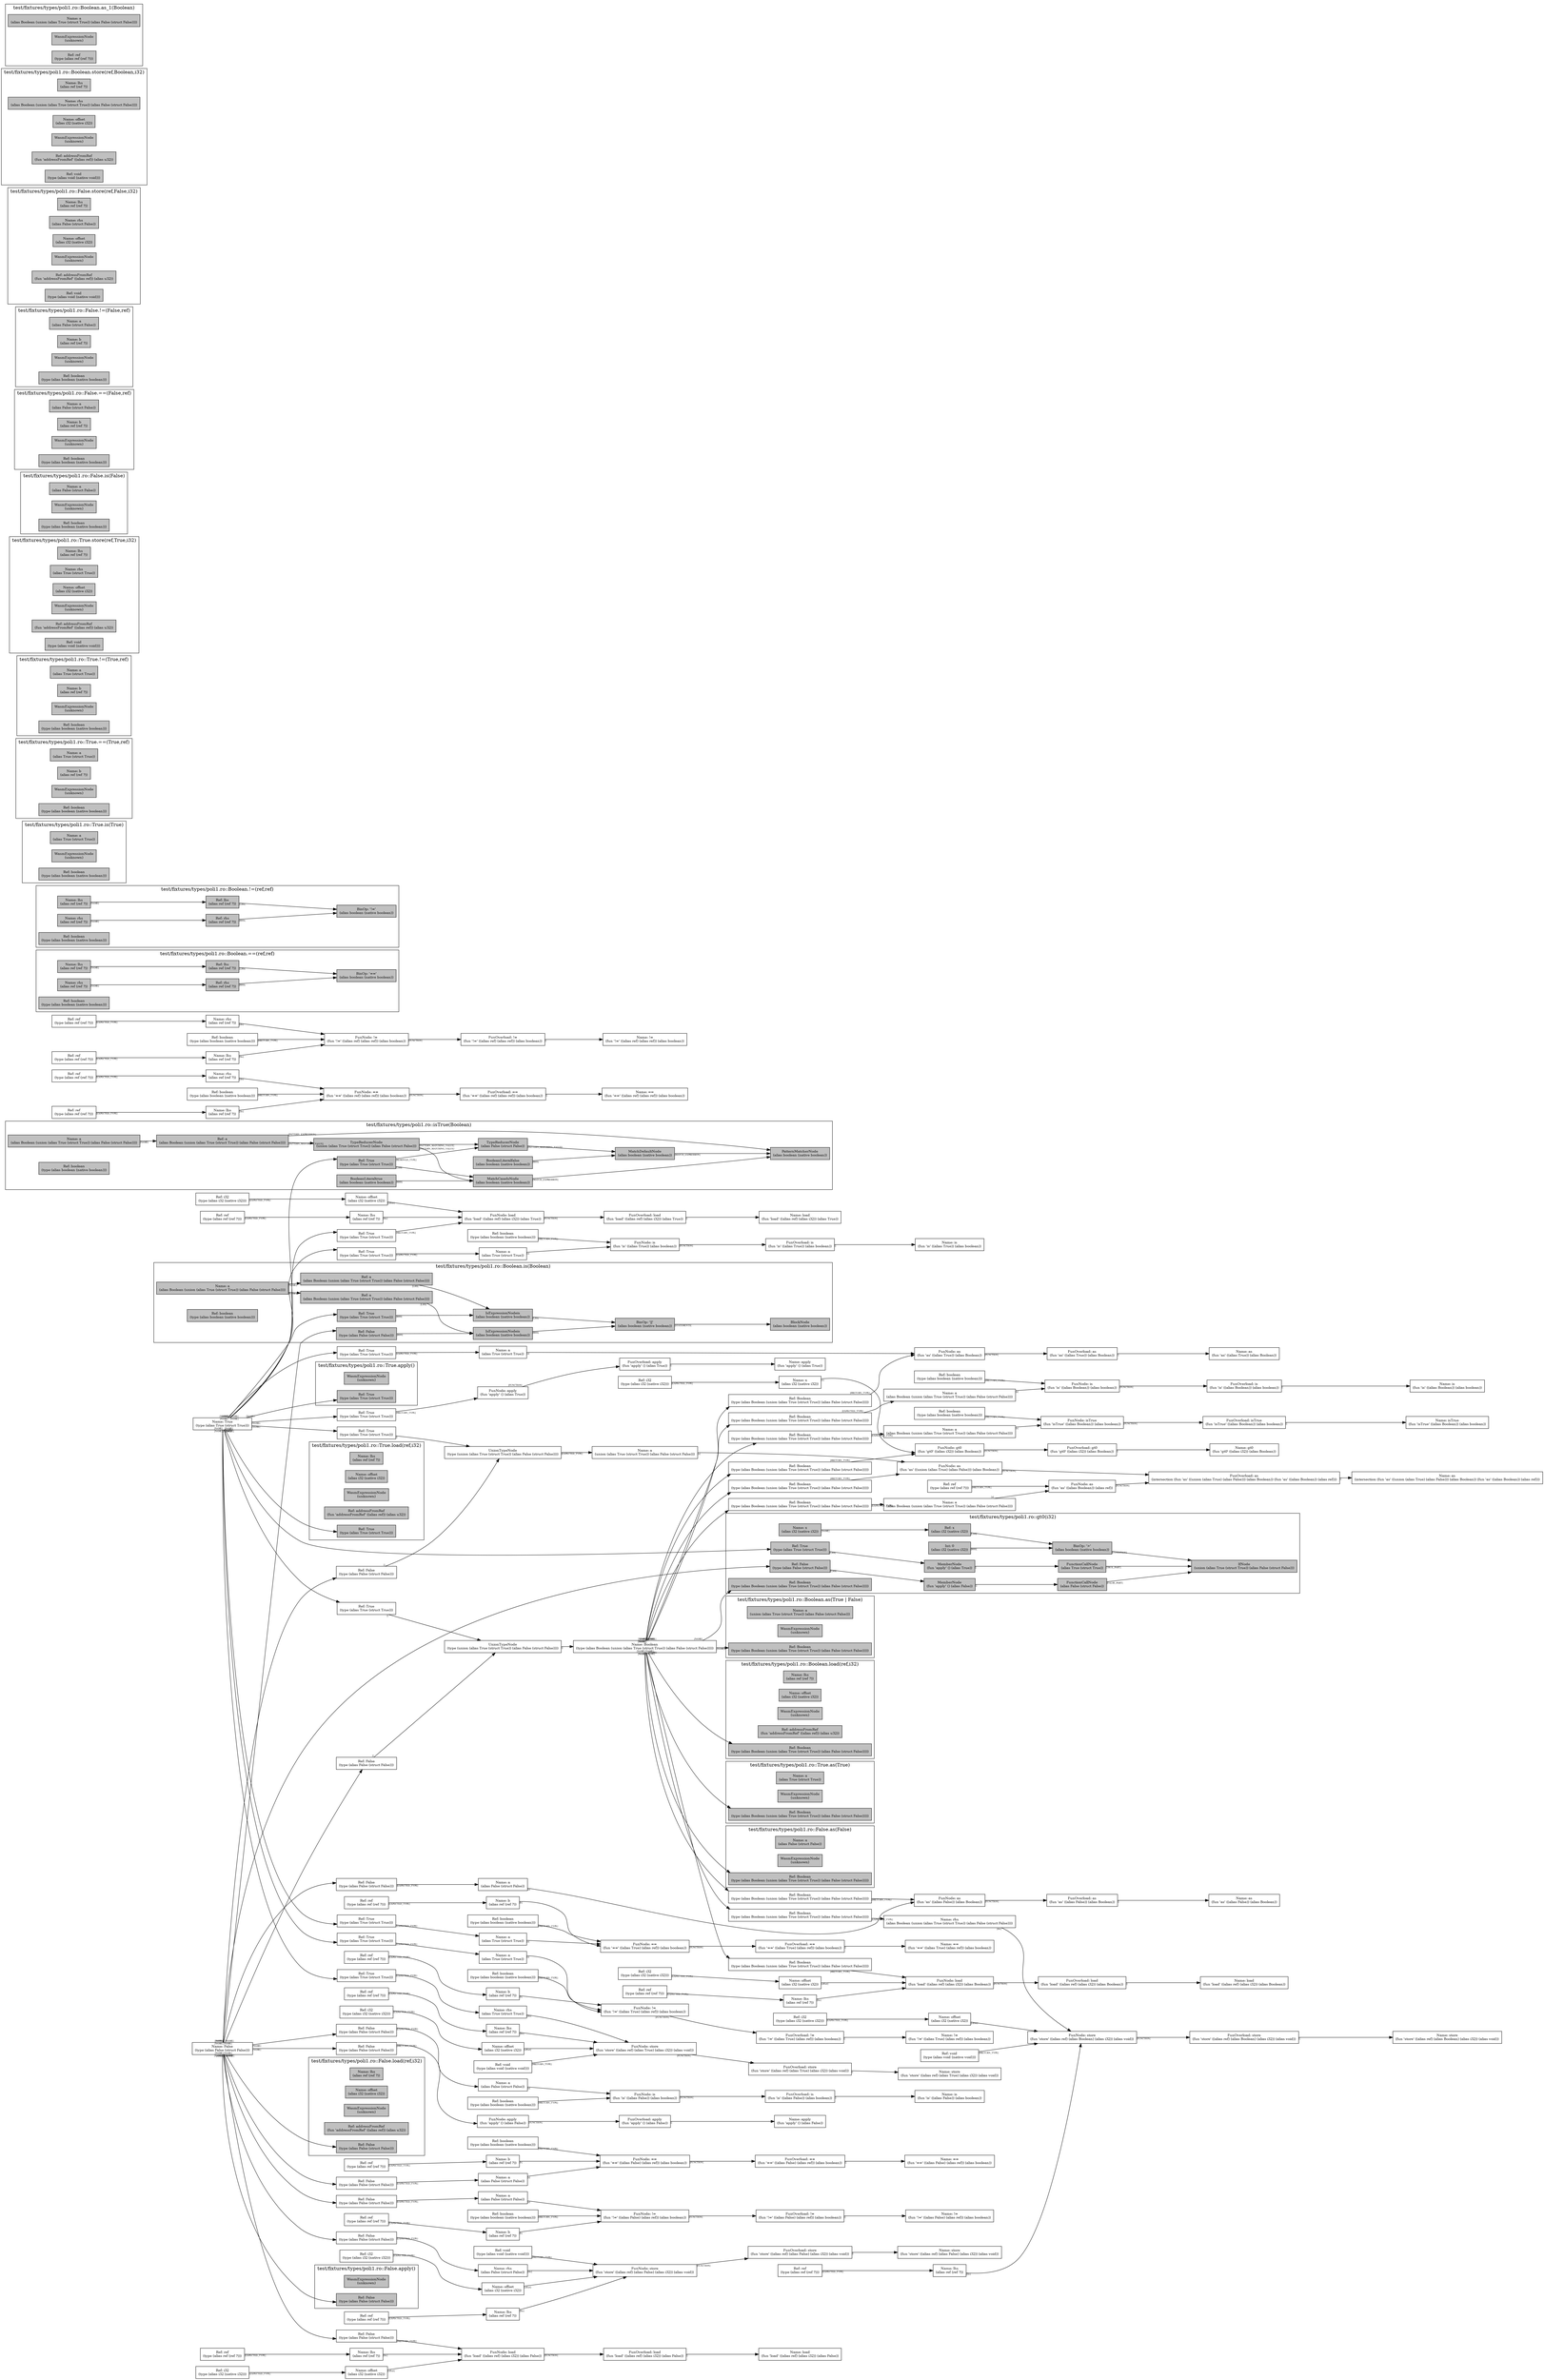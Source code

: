 digraph Document {
  node [shape=box,fontsize=10]; rankdir=LR;
  1 [label="Name: True\n(type (alias True (struct True)))", fillcolor=grey];
  2 [label="FunOverload: apply\n(fun 'apply' () (alias True))", fillcolor=grey];
  3 [label="FunNode: apply\n(fun 'apply' () (alias True))", fillcolor=grey];
  4 [label="Ref: True\n(type (alias True (struct True)))", fillcolor=grey];
  5 [label="Name: apply\n(fun 'apply' () (alias True))", fillcolor=grey];
  6 [label="FunOverload: is\n(fun 'is' ((alias True)) (alias boolean))", fillcolor=grey];
  7 [label="FunNode: is\n(fun 'is' ((alias True)) (alias boolean))", fillcolor=grey];
  8 [label="Ref: True\n(type (alias True (struct True)))", fillcolor=grey];
  9 [label="Name: a\n(alias True (struct True))", fillcolor=grey];
  10 [label="Ref: boolean\n(type (alias boolean (native boolean)))", fillcolor=grey];
  11 [label="Name: is\n(fun 'is' ((alias True)) (alias boolean))", fillcolor=grey];
  12 [label="FunOverload: ==\n(fun '==' ((alias True) (alias ref)) (alias boolean))", fillcolor=grey];
  13 [label="FunNode: ==\n(fun '==' ((alias True) (alias ref)) (alias boolean))", fillcolor=grey];
  14 [label="Ref: True\n(type (alias True (struct True)))", fillcolor=grey];
  15 [label="Name: a\n(alias True (struct True))", fillcolor=grey];
  16 [label="Ref: ref\n(type (alias ref (ref ?)))", fillcolor=grey];
  17 [label="Name: b\n(alias ref (ref ?))", fillcolor=grey];
  18 [label="Ref: boolean\n(type (alias boolean (native boolean)))", fillcolor=grey];
  19 [label="Name: ==\n(fun '==' ((alias True) (alias ref)) (alias boolean))", fillcolor=grey];
  20 [label="FunOverload: !=\n(fun '!=' ((alias True) (alias ref)) (alias boolean))", fillcolor=grey];
  21 [label="FunNode: !=\n(fun '!=' ((alias True) (alias ref)) (alias boolean))", fillcolor=grey];
  22 [label="Ref: True\n(type (alias True (struct True)))", fillcolor=grey];
  23 [label="Name: a\n(alias True (struct True))", fillcolor=grey];
  24 [label="Ref: ref\n(type (alias ref (ref ?)))", fillcolor=grey];
  25 [label="Name: b\n(alias ref (ref ?))", fillcolor=grey];
  26 [label="Ref: boolean\n(type (alias boolean (native boolean)))", fillcolor=grey];
  27 [label="Name: !=\n(fun '!=' ((alias True) (alias ref)) (alias boolean))", fillcolor=grey];
  28 [label="FunOverload: store\n(fun 'store' ((alias ref) (alias True) (alias i32)) (alias void))", fillcolor=grey];
  29 [label="FunNode: store\n(fun 'store' ((alias ref) (alias True) (alias i32)) (alias void))", fillcolor=grey];
  30 [label="Ref: ref\n(type (alias ref (ref ?)))", fillcolor=grey];
  31 [label="Name: lhs\n(alias ref (ref ?))", fillcolor=grey];
  32 [label="Ref: True\n(type (alias True (struct True)))", fillcolor=grey];
  33 [label="Name: rhs\n(alias True (struct True))", fillcolor=grey];
  34 [label="Ref: i32\n(type (alias i32 (native i32)))", fillcolor=grey];
  35 [label="Name: offset\n(alias i32 (native i32))", fillcolor=grey];
  36 [label="Ref: void\n(type (alias void (native void)))", fillcolor=grey];
  37 [label="Name: store\n(fun 'store' ((alias ref) (alias True) (alias i32)) (alias void))", fillcolor=grey];
  38 [label="FunOverload: load\n(fun 'load' ((alias ref) (alias i32)) (alias True))", fillcolor=grey];
  39 [label="FunNode: load\n(fun 'load' ((alias ref) (alias i32)) (alias True))", fillcolor=grey];
  40 [label="Ref: ref\n(type (alias ref (ref ?)))", fillcolor=grey];
  41 [label="Name: lhs\n(alias ref (ref ?))", fillcolor=grey];
  42 [label="Ref: i32\n(type (alias i32 (native i32)))", fillcolor=grey];
  43 [label="Name: offset\n(alias i32 (native i32))", fillcolor=grey];
  44 [label="Ref: True\n(type (alias True (struct True)))", fillcolor=grey];
  45 [label="Name: load\n(fun 'load' ((alias ref) (alias i32)) (alias True))", fillcolor=grey];
  46 [label="Name: False\n(type (alias False (struct False)))", fillcolor=grey];
  47 [label="FunOverload: apply\n(fun 'apply' () (alias False))", fillcolor=grey];
  48 [label="FunNode: apply\n(fun 'apply' () (alias False))", fillcolor=grey];
  49 [label="Ref: False\n(type (alias False (struct False)))", fillcolor=grey];
  50 [label="Name: apply\n(fun 'apply' () (alias False))", fillcolor=grey];
  51 [label="FunOverload: is\n(fun 'is' ((alias False)) (alias boolean))", fillcolor=grey];
  52 [label="FunNode: is\n(fun 'is' ((alias False)) (alias boolean))", fillcolor=grey];
  53 [label="Ref: False\n(type (alias False (struct False)))", fillcolor=grey];
  54 [label="Name: a\n(alias False (struct False))", fillcolor=grey];
  55 [label="Ref: boolean\n(type (alias boolean (native boolean)))", fillcolor=grey];
  56 [label="Name: is\n(fun 'is' ((alias False)) (alias boolean))", fillcolor=grey];
  57 [label="FunOverload: ==\n(fun '==' ((alias False) (alias ref)) (alias boolean))", fillcolor=grey];
  58 [label="FunNode: ==\n(fun '==' ((alias False) (alias ref)) (alias boolean))", fillcolor=grey];
  59 [label="Ref: False\n(type (alias False (struct False)))", fillcolor=grey];
  60 [label="Name: a\n(alias False (struct False))", fillcolor=grey];
  61 [label="Ref: ref\n(type (alias ref (ref ?)))", fillcolor=grey];
  62 [label="Name: b\n(alias ref (ref ?))", fillcolor=grey];
  63 [label="Ref: boolean\n(type (alias boolean (native boolean)))", fillcolor=grey];
  64 [label="Name: ==\n(fun '==' ((alias False) (alias ref)) (alias boolean))", fillcolor=grey];
  65 [label="FunOverload: !=\n(fun '!=' ((alias False) (alias ref)) (alias boolean))", fillcolor=grey];
  66 [label="FunNode: !=\n(fun '!=' ((alias False) (alias ref)) (alias boolean))", fillcolor=grey];
  67 [label="Ref: False\n(type (alias False (struct False)))", fillcolor=grey];
  68 [label="Name: a\n(alias False (struct False))", fillcolor=grey];
  69 [label="Ref: ref\n(type (alias ref (ref ?)))", fillcolor=grey];
  70 [label="Name: b\n(alias ref (ref ?))", fillcolor=grey];
  71 [label="Ref: boolean\n(type (alias boolean (native boolean)))", fillcolor=grey];
  72 [label="Name: !=\n(fun '!=' ((alias False) (alias ref)) (alias boolean))", fillcolor=grey];
  73 [label="FunOverload: store\n(fun 'store' ((alias ref) (alias False) (alias i32)) (alias void))", fillcolor=grey];
  74 [label="FunNode: store\n(fun 'store' ((alias ref) (alias False) (alias i32)) (alias void))", fillcolor=grey];
  75 [label="Ref: ref\n(type (alias ref (ref ?)))", fillcolor=grey];
  76 [label="Name: lhs\n(alias ref (ref ?))", fillcolor=grey];
  77 [label="Ref: False\n(type (alias False (struct False)))", fillcolor=grey];
  78 [label="Name: rhs\n(alias False (struct False))", fillcolor=grey];
  79 [label="Ref: i32\n(type (alias i32 (native i32)))", fillcolor=grey];
  80 [label="Name: offset\n(alias i32 (native i32))", fillcolor=grey];
  81 [label="Ref: void\n(type (alias void (native void)))", fillcolor=grey];
  82 [label="Name: store\n(fun 'store' ((alias ref) (alias False) (alias i32)) (alias void))", fillcolor=grey];
  83 [label="FunOverload: load\n(fun 'load' ((alias ref) (alias i32)) (alias False))", fillcolor=grey];
  84 [label="FunNode: load\n(fun 'load' ((alias ref) (alias i32)) (alias False))", fillcolor=grey];
  85 [label="Ref: ref\n(type (alias ref (ref ?)))", fillcolor=grey];
  86 [label="Name: lhs\n(alias ref (ref ?))", fillcolor=grey];
  87 [label="Ref: i32\n(type (alias i32 (native i32)))", fillcolor=grey];
  88 [label="Name: offset\n(alias i32 (native i32))", fillcolor=grey];
  89 [label="Ref: False\n(type (alias False (struct False)))", fillcolor=grey];
  90 [label="Name: load\n(fun 'load' ((alias ref) (alias i32)) (alias False))", fillcolor=grey];
  91 [label="Name: Boolean\n(type (alias Boolean (union (alias True (struct True)) (alias False (struct False)))))", fillcolor=grey];
  92 [label="UnionTypeNode\n(type (union (alias True (struct True)) (alias False (struct False))))", fillcolor=grey];
  93 [label="Ref: True\n(type (alias True (struct True)))", fillcolor=grey];
  94 [label="Ref: False\n(type (alias False (struct False)))", fillcolor=grey];
  95 [label="FunOverload: is\n(fun 'is' ((alias Boolean)) (alias boolean))", fillcolor=grey];
  96 [label="FunNode: is\n(fun 'is' ((alias Boolean)) (alias boolean))", fillcolor=grey];
  97 [label="Ref: Boolean\n(type (alias Boolean (union (alias True (struct True)) (alias False (struct False)))))", fillcolor=grey];
  98 [label="Name: a\n(alias Boolean (union (alias True (struct True)) (alias False (struct False))))", fillcolor=grey];
  99 [label="Ref: boolean\n(type (alias boolean (native boolean)))", fillcolor=grey];
  100 [label="Name: is\n(fun 'is' ((alias Boolean)) (alias boolean))", fillcolor=grey];
  101 [label="FunOverload: ==\n(fun '==' ((alias ref) (alias ref)) (alias boolean))", fillcolor=grey];
  102 [label="FunNode: ==\n(fun '==' ((alias ref) (alias ref)) (alias boolean))", fillcolor=grey];
  103 [label="Ref: ref\n(type (alias ref (ref ?)))", fillcolor=grey];
  104 [label="Name: lhs\n(alias ref (ref ?))", fillcolor=grey];
  105 [label="Ref: ref\n(type (alias ref (ref ?)))", fillcolor=grey];
  106 [label="Name: rhs\n(alias ref (ref ?))", fillcolor=grey];
  107 [label="Ref: boolean\n(type (alias boolean (native boolean)))", fillcolor=grey];
  108 [label="Name: ==\n(fun '==' ((alias ref) (alias ref)) (alias boolean))", fillcolor=grey];
  109 [label="FunOverload: !=\n(fun '!=' ((alias ref) (alias ref)) (alias boolean))", fillcolor=grey];
  110 [label="FunNode: !=\n(fun '!=' ((alias ref) (alias ref)) (alias boolean))", fillcolor=grey];
  111 [label="Ref: ref\n(type (alias ref (ref ?)))", fillcolor=grey];
  112 [label="Name: lhs\n(alias ref (ref ?))", fillcolor=grey];
  113 [label="Ref: ref\n(type (alias ref (ref ?)))", fillcolor=grey];
  114 [label="Name: rhs\n(alias ref (ref ?))", fillcolor=grey];
  115 [label="Ref: boolean\n(type (alias boolean (native boolean)))", fillcolor=grey];
  116 [label="Name: !=\n(fun '!=' ((alias ref) (alias ref)) (alias boolean))", fillcolor=grey];
  117 [label="FunOverload: store\n(fun 'store' ((alias ref) (alias Boolean) (alias i32)) (alias void))", fillcolor=grey];
  118 [label="FunNode: store\n(fun 'store' ((alias ref) (alias Boolean) (alias i32)) (alias void))", fillcolor=grey];
  119 [label="Ref: ref\n(type (alias ref (ref ?)))", fillcolor=grey];
  120 [label="Name: lhs\n(alias ref (ref ?))", fillcolor=grey];
  121 [label="Ref: Boolean\n(type (alias Boolean (union (alias True (struct True)) (alias False (struct False)))))", fillcolor=grey];
  122 [label="Name: rhs\n(alias Boolean (union (alias True (struct True)) (alias False (struct False))))", fillcolor=grey];
  123 [label="Ref: i32\n(type (alias i32 (native i32)))", fillcolor=grey];
  124 [label="Name: offset\n(alias i32 (native i32))", fillcolor=grey];
  125 [label="Ref: void\n(type (alias void (native void)))", fillcolor=grey];
  126 [label="Name: store\n(fun 'store' ((alias ref) (alias Boolean) (alias i32)) (alias void))", fillcolor=grey];
  127 [label="FunOverload: load\n(fun 'load' ((alias ref) (alias i32)) (alias Boolean))", fillcolor=grey];
  128 [label="FunNode: load\n(fun 'load' ((alias ref) (alias i32)) (alias Boolean))", fillcolor=grey];
  129 [label="Ref: ref\n(type (alias ref (ref ?)))", fillcolor=grey];
  130 [label="Name: lhs\n(alias ref (ref ?))", fillcolor=grey];
  131 [label="Ref: i32\n(type (alias i32 (native i32)))", fillcolor=grey];
  132 [label="Name: offset\n(alias i32 (native i32))", fillcolor=grey];
  133 [label="Ref: Boolean\n(type (alias Boolean (union (alias True (struct True)) (alias False (struct False)))))", fillcolor=grey];
  134 [label="Name: load\n(fun 'load' ((alias ref) (alias i32)) (alias Boolean))", fillcolor=grey];
  135 [label="FunOverload: as\n(fun 'as' ((alias True)) (alias Boolean))", fillcolor=grey];
  136 [label="FunNode: as\n(fun 'as' ((alias True)) (alias Boolean))", fillcolor=grey];
  137 [label="Ref: True\n(type (alias True (struct True)))", fillcolor=grey];
  138 [label="Name: a\n(alias True (struct True))", fillcolor=grey];
  139 [label="Ref: Boolean\n(type (alias Boolean (union (alias True (struct True)) (alias False (struct False)))))", fillcolor=grey];
  140 [label="Name: as\n(fun 'as' ((alias True)) (alias Boolean))", fillcolor=grey];
  141 [label="FunOverload: as\n(fun 'as' ((alias False)) (alias Boolean))", fillcolor=grey];
  142 [label="FunNode: as\n(fun 'as' ((alias False)) (alias Boolean))", fillcolor=grey];
  143 [label="Ref: False\n(type (alias False (struct False)))", fillcolor=grey];
  144 [label="Name: a\n(alias False (struct False))", fillcolor=grey];
  145 [label="Ref: Boolean\n(type (alias Boolean (union (alias True (struct True)) (alias False (struct False)))))", fillcolor=grey];
  146 [label="Name: as\n(fun 'as' ((alias False)) (alias Boolean))", fillcolor=grey];
  147 [label="FunOverload: as\n(intersection (fun 'as' ((union (alias True) (alias False))) (alias Boolean)) (fun 'as' ((alias Boolean)) (alias ref)))", fillcolor=grey];
  148 [label="FunNode: as\n(fun 'as' ((union (alias True) (alias False))) (alias Boolean))", fillcolor=grey];
  149 [label="UnionTypeNode\n(type (union (alias True (struct True)) (alias False (struct False))))", fillcolor=grey];
  150 [label="Ref: True\n(type (alias True (struct True)))", fillcolor=grey];
  151 [label="Ref: False\n(type (alias False (struct False)))", fillcolor=grey];
  152 [label="Name: a\n(union (alias True (struct True)) (alias False (struct False)))", fillcolor=grey];
  153 [label="Ref: Boolean\n(type (alias Boolean (union (alias True (struct True)) (alias False (struct False)))))", fillcolor=grey];
  154 [label="FunNode: as\n(fun 'as' ((alias Boolean)) (alias ref))", fillcolor=grey];
  155 [label="Ref: Boolean\n(type (alias Boolean (union (alias True (struct True)) (alias False (struct False)))))", fillcolor=grey];
  156 [label="Name: a\n(alias Boolean (union (alias True (struct True)) (alias False (struct False))))", fillcolor=grey];
  157 [label="Ref: ref\n(type (alias ref (ref ?)))", fillcolor=grey];
  158 [label="Name: as\n(intersection (fun 'as' ((union (alias True) (alias False))) (alias Boolean)) (fun 'as' ((alias Boolean)) (alias ref)))", fillcolor=grey];
  159 [label="FunOverload: gt0\n(fun 'gt0' ((alias i32)) (alias Boolean))", fillcolor=grey];
  160 [label="FunNode: gt0\n(fun 'gt0' ((alias i32)) (alias Boolean))", fillcolor=grey];
  161 [label="Ref: i32\n(type (alias i32 (native i32)))", fillcolor=grey];
  162 [label="Name: x\n(alias i32 (native i32))", fillcolor=grey];
  163 [label="Ref: Boolean\n(type (alias Boolean (union (alias True (struct True)) (alias False (struct False)))))", fillcolor=grey];
  164 [label="Name: gt0\n(fun 'gt0' ((alias i32)) (alias Boolean))", fillcolor=grey];
  165 [label="FunOverload: isTrue\n(fun 'isTrue' ((alias Boolean)) (alias boolean))", fillcolor=grey];
  166 [label="FunNode: isTrue\n(fun 'isTrue' ((alias Boolean)) (alias boolean))", fillcolor=grey];
  167 [label="Ref: Boolean\n(type (alias Boolean (union (alias True (struct True)) (alias False (struct False)))))", fillcolor=grey];
  168 [label="Name: a\n(alias Boolean (union (alias True (struct True)) (alias False (struct False))))", fillcolor=grey];
  169 [label="Ref: boolean\n(type (alias boolean (native boolean)))", fillcolor=grey];
  170 [label="Name: isTrue\n(fun 'isTrue' ((alias Boolean)) (alias boolean))", fillcolor=grey];
  subgraph cluster0 { rankdir=TB;
    node [style=filled, fillcolor=grey];
    171 [label="Name: lhs\n(alias ref (ref ?))", fillcolor=grey];
    172 [label="Name: rhs\n(alias ref (ref ?))", fillcolor=grey];
    173 [label="BinOp: '=='\n(alias boolean (native boolean))", fillcolor=grey];
    174 [label="Ref: lhs\n(alias ref (ref ?))", fillcolor=grey];
    175 [label="Ref: rhs\n(alias ref (ref ?))", fillcolor=grey];
    176 [label="Ref: boolean\n(type (alias boolean (native boolean)))", fillcolor=grey];
    171 -> 174[taillabel="[NAME]" fontname="times" fontsize = 7 color="black" ];
    172 -> 175[taillabel="[NAME]" fontname="times" fontsize = 7 color="black" ];
    174 -> 173[taillabel="[LHS]" fontname="times" fontsize = 7 color="black" ];
    175 -> 173[taillabel="[RHS]" fontname="times" fontsize = 7 color="black" ];
  label="test/fixtures/types/poli1.ro::Boolean.==(ref,ref)";
}
  subgraph cluster1 { rankdir=TB;
    node [style=filled, fillcolor=grey];
    177 [label="Name: lhs\n(alias ref (ref ?))", fillcolor=grey];
    178 [label="Name: rhs\n(alias ref (ref ?))", fillcolor=grey];
    179 [label="BinOp: '!='\n(alias boolean (native boolean))", fillcolor=grey];
    180 [label="Ref: lhs\n(alias ref (ref ?))", fillcolor=grey];
    181 [label="Ref: rhs\n(alias ref (ref ?))", fillcolor=grey];
    182 [label="Ref: boolean\n(type (alias boolean (native boolean)))", fillcolor=grey];
    177 -> 180[taillabel="[NAME]" fontname="times" fontsize = 7 color="black" ];
    178 -> 181[taillabel="[NAME]" fontname="times" fontsize = 7 color="black" ];
    180 -> 179[taillabel="[LHS]" fontname="times" fontsize = 7 color="black" ];
    181 -> 179[taillabel="[RHS]" fontname="times" fontsize = 7 color="black" ];
  label="test/fixtures/types/poli1.ro::Boolean.!=(ref,ref)";
}
  subgraph cluster2 { rankdir=TB;
    node [style=filled, fillcolor=grey];
    183 [label="WasmExpressionNode\n(unknown)", fillcolor=grey];
    184 [label="Ref: True\n(type (alias True (struct True)))", fillcolor=grey];
  label="test/fixtures/types/poli1.ro::True.apply()";
}
  subgraph cluster3 { rankdir=TB;
    node [style=filled, fillcolor=grey];
    185 [label="Name: lhs\n(alias ref (ref ?))", fillcolor=grey];
    186 [label="Name: offset\n(alias i32 (native i32))", fillcolor=grey];
    187 [label="WasmExpressionNode\n(unknown)", fillcolor=grey];
    188 [label="Ref: addressFromRef\n(fun 'addressFromRef' ((alias ref)) (alias u32))", fillcolor=grey];
    189 [label="Ref: True\n(type (alias True (struct True)))", fillcolor=grey];
  label="test/fixtures/types/poli1.ro::True.load(ref,i32)";
}
  subgraph cluster4 { rankdir=TB;
    node [style=filled, fillcolor=grey];
    190 [label="WasmExpressionNode\n(unknown)", fillcolor=grey];
    191 [label="Ref: False\n(type (alias False (struct False)))", fillcolor=grey];
  label="test/fixtures/types/poli1.ro::False.apply()";
}
  subgraph cluster5 { rankdir=TB;
    node [style=filled, fillcolor=grey];
    192 [label="Name: lhs\n(alias ref (ref ?))", fillcolor=grey];
    193 [label="Name: offset\n(alias i32 (native i32))", fillcolor=grey];
    194 [label="WasmExpressionNode\n(unknown)", fillcolor=grey];
    195 [label="Ref: addressFromRef\n(fun 'addressFromRef' ((alias ref)) (alias u32))", fillcolor=grey];
    196 [label="Ref: False\n(type (alias False (struct False)))", fillcolor=grey];
  label="test/fixtures/types/poli1.ro::False.load(ref,i32)";
}
  subgraph cluster6 { rankdir=TB;
    node [style=filled, fillcolor=grey];
    197 [label="Name: a\n(alias True (struct True))", fillcolor=grey];
    198 [label="WasmExpressionNode\n(unknown)", fillcolor=grey];
    199 [label="Ref: boolean\n(type (alias boolean (native boolean)))", fillcolor=grey];
  label="test/fixtures/types/poli1.ro::True.is(True)";
}
  subgraph cluster7 { rankdir=TB;
    node [style=filled, fillcolor=grey];
    200 [label="Name: a\n(alias True (struct True))", fillcolor=grey];
    201 [label="Name: b\n(alias ref (ref ?))", fillcolor=grey];
    202 [label="WasmExpressionNode\n(unknown)", fillcolor=grey];
    203 [label="Ref: boolean\n(type (alias boolean (native boolean)))", fillcolor=grey];
  label="test/fixtures/types/poli1.ro::True.==(True,ref)";
}
  subgraph cluster8 { rankdir=TB;
    node [style=filled, fillcolor=grey];
    204 [label="Name: a\n(alias True (struct True))", fillcolor=grey];
    205 [label="Name: b\n(alias ref (ref ?))", fillcolor=grey];
    206 [label="WasmExpressionNode\n(unknown)", fillcolor=grey];
    207 [label="Ref: boolean\n(type (alias boolean (native boolean)))", fillcolor=grey];
  label="test/fixtures/types/poli1.ro::True.!=(True,ref)";
}
  subgraph cluster9 { rankdir=TB;
    node [style=filled, fillcolor=grey];
    208 [label="Name: lhs\n(alias ref (ref ?))", fillcolor=grey];
    209 [label="Name: rhs\n(alias True (struct True))", fillcolor=grey];
    210 [label="Name: offset\n(alias i32 (native i32))", fillcolor=grey];
    211 [label="WasmExpressionNode\n(unknown)", fillcolor=grey];
    212 [label="Ref: addressFromRef\n(fun 'addressFromRef' ((alias ref)) (alias u32))", fillcolor=grey];
    213 [label="Ref: void\n(type (alias void (native void)))", fillcolor=grey];
  label="test/fixtures/types/poli1.ro::True.store(ref,True,i32)";
}
  subgraph cluster10 { rankdir=TB;
    node [style=filled, fillcolor=grey];
    214 [label="Name: a\n(alias False (struct False))", fillcolor=grey];
    215 [label="WasmExpressionNode\n(unknown)", fillcolor=grey];
    216 [label="Ref: boolean\n(type (alias boolean (native boolean)))", fillcolor=grey];
  label="test/fixtures/types/poli1.ro::False.is(False)";
}
  subgraph cluster11 { rankdir=TB;
    node [style=filled, fillcolor=grey];
    217 [label="Name: a\n(alias False (struct False))", fillcolor=grey];
    218 [label="Name: b\n(alias ref (ref ?))", fillcolor=grey];
    219 [label="WasmExpressionNode\n(unknown)", fillcolor=grey];
    220 [label="Ref: boolean\n(type (alias boolean (native boolean)))", fillcolor=grey];
  label="test/fixtures/types/poli1.ro::False.==(False,ref)";
}
  subgraph cluster12 { rankdir=TB;
    node [style=filled, fillcolor=grey];
    221 [label="Name: a\n(alias False (struct False))", fillcolor=grey];
    222 [label="Name: b\n(alias ref (ref ?))", fillcolor=grey];
    223 [label="WasmExpressionNode\n(unknown)", fillcolor=grey];
    224 [label="Ref: boolean\n(type (alias boolean (native boolean)))", fillcolor=grey];
  label="test/fixtures/types/poli1.ro::False.!=(False,ref)";
}
  subgraph cluster13 { rankdir=TB;
    node [style=filled, fillcolor=grey];
    225 [label="Name: lhs\n(alias ref (ref ?))", fillcolor=grey];
    226 [label="Name: rhs\n(alias False (struct False))", fillcolor=grey];
    227 [label="Name: offset\n(alias i32 (native i32))", fillcolor=grey];
    228 [label="WasmExpressionNode\n(unknown)", fillcolor=grey];
    229 [label="Ref: addressFromRef\n(fun 'addressFromRef' ((alias ref)) (alias u32))", fillcolor=grey];
    230 [label="Ref: void\n(type (alias void (native void)))", fillcolor=grey];
  label="test/fixtures/types/poli1.ro::False.store(ref,False,i32)";
}
  subgraph cluster14 { rankdir=TB;
    node [style=filled, fillcolor=grey];
    231 [label="Name: a\n(union (alias True (struct True)) (alias False (struct False)))", fillcolor=grey];
    232 [label="WasmExpressionNode\n(unknown)", fillcolor=grey];
    233 [label="Ref: Boolean\n(type (alias Boolean (union (alias True (struct True)) (alias False (struct False)))))", fillcolor=grey];
  label="test/fixtures/types/poli1.ro::Boolean.as(True | False)";
}
  subgraph cluster15 { rankdir=TB;
    node [style=filled, fillcolor=grey];
    234 [label="Name: lhs\n(alias ref (ref ?))", fillcolor=grey];
    235 [label="Name: offset\n(alias i32 (native i32))", fillcolor=grey];
    236 [label="WasmExpressionNode\n(unknown)", fillcolor=grey];
    237 [label="Ref: addressFromRef\n(fun 'addressFromRef' ((alias ref)) (alias u32))", fillcolor=grey];
    238 [label="Ref: Boolean\n(type (alias Boolean (union (alias True (struct True)) (alias False (struct False)))))", fillcolor=grey];
  label="test/fixtures/types/poli1.ro::Boolean.load(ref,i32)";
}
  subgraph cluster16 { rankdir=TB;
    node [style=filled, fillcolor=grey];
    239 [label="Name: a\n(alias True (struct True))", fillcolor=grey];
    240 [label="WasmExpressionNode\n(unknown)", fillcolor=grey];
    241 [label="Ref: Boolean\n(type (alias Boolean (union (alias True (struct True)) (alias False (struct False)))))", fillcolor=grey];
  label="test/fixtures/types/poli1.ro::True.as(True)";
}
  subgraph cluster17 { rankdir=TB;
    node [style=filled, fillcolor=grey];
    242 [label="Name: a\n(alias False (struct False))", fillcolor=grey];
    243 [label="WasmExpressionNode\n(unknown)", fillcolor=grey];
    244 [label="Ref: Boolean\n(type (alias Boolean (union (alias True (struct True)) (alias False (struct False)))))", fillcolor=grey];
  label="test/fixtures/types/poli1.ro::False.as(False)";
}
  subgraph cluster18 { rankdir=TB;
    node [style=filled, fillcolor=grey];
    245 [label="Name: x\n(alias i32 (native i32))", fillcolor=grey];
    246 [label="IfNode\n(union (alias True (struct True)) (alias False (struct False)))", fillcolor=grey];
    247 [label="FunctionCallNode\n(alias True (struct True))", fillcolor=grey];
    248 [label="MemberNode\n(fun 'apply' () (alias True))", fillcolor=grey];
    249 [label="Ref: True\n(type (alias True (struct True)))", fillcolor=grey];
    250 [label="BinOp: '>'\n(alias boolean (native boolean))", fillcolor=grey];
    251 [label="Ref: x\n(alias i32 (native i32))", fillcolor=grey];
    252 [label="Int: 0\n(alias i32 (native i32))", fillcolor=grey];
    253 [label="FunctionCallNode\n(alias False (struct False))", fillcolor=grey];
    254 [label="MemberNode\n(fun 'apply' () (alias False))", fillcolor=grey];
    255 [label="Ref: False\n(type (alias False (struct False)))", fillcolor=grey];
    256 [label="Ref: Boolean\n(type (alias Boolean (union (alias True (struct True)) (alias False (struct False)))))", fillcolor=grey];
    245 -> 251[taillabel="[NAME]" fontname="times" fontsize = 7 color="black" ];
    247 -> 246[taillabel="[TRUE_PART]" fontname="times" fontsize = 7 color="black" ];
    248 -> 247[taillabel="[]" fontname="times" fontsize = 7 color="black" ];
    249 -> 248[taillabel="[LHS]" fontname="times" fontsize = 7 color="black" ];
    250 -> 246[taillabel="[CONDITION]" fontname="times" fontsize = 7 color="black" ];
    251 -> 250[taillabel="[LHS]" fontname="times" fontsize = 7 color="black" ];
    252 -> 250[taillabel="[RHS]" fontname="times" fontsize = 7 color="black" ];
    253 -> 246[taillabel="[FALSE_PART]" fontname="times" fontsize = 7 color="black" ];
    254 -> 253[taillabel="[]" fontname="times" fontsize = 7 color="black" ];
    255 -> 254[taillabel="[LHS]" fontname="times" fontsize = 7 color="black" ];
  label="test/fixtures/types/poli1.ro::gt0(i32)";
}
  subgraph cluster19 { rankdir=TB;
    node [style=filled, fillcolor=grey];
    257 [label="Name: a\n(alias Boolean (union (alias True (struct True)) (alias False (struct False))))", fillcolor=grey];
    258 [label="BlockNode\n(alias boolean (native boolean))", fillcolor=grey];
    259 [label="BinOp: '||'\n(alias boolean (native boolean))", fillcolor=grey];
    260 [label="IsExpressionNodeis\n(alias boolean (native boolean))", fillcolor=grey];
    261 [label="Ref: a\n(alias Boolean (union (alias True (struct True)) (alias False (struct False))))", fillcolor=grey];
    262 [label="Ref: True\n(type (alias True (struct True)))", fillcolor=grey];
    263 [label="IsExpressionNodeis\n(alias boolean (native boolean))", fillcolor=grey];
    264 [label="Ref: a\n(alias Boolean (union (alias True (struct True)) (alias False (struct False))))", fillcolor=grey];
    265 [label="Ref: False\n(type (alias False (struct False)))", fillcolor=grey];
    266 [label="Ref: boolean\n(type (alias boolean (native boolean)))", fillcolor=grey];
    257 -> 261[taillabel="[NAME]" fontname="times" fontsize = 7 color="black" ];
    257 -> 264[taillabel="[NAME]" fontname="times" fontsize = 7 color="black" ];
    259 -> 258[taillabel="[STATEMENTS]" fontname="times" fontsize = 7 color="black" ];
    260 -> 259[taillabel="[LHS]" fontname="times" fontsize = 7 color="black" ];
    261 -> 260[taillabel="[LHS]" fontname="times" fontsize = 7 color="black" ];
    262 -> 260[taillabel="[RHS]" fontname="times" fontsize = 7 color="black" ];
    263 -> 259[taillabel="[RHS]" fontname="times" fontsize = 7 color="black" ];
    264 -> 263[taillabel="[LHS]" fontname="times" fontsize = 7 color="black" ];
    265 -> 263[taillabel="[RHS]" fontname="times" fontsize = 7 color="black" ];
  label="test/fixtures/types/poli1.ro::Boolean.is(Boolean)";
}
  subgraph cluster20 { rankdir=TB;
    node [style=filled, fillcolor=grey];
    267 [label="Name: lhs\n(alias ref (ref ?))", fillcolor=grey];
    268 [label="Name: rhs\n(alias Boolean (union (alias True (struct True)) (alias False (struct False))))", fillcolor=grey];
    269 [label="Name: offset\n(alias i32 (native i32))", fillcolor=grey];
    270 [label="WasmExpressionNode\n(unknown)", fillcolor=grey];
    271 [label="Ref: addressFromRef\n(fun 'addressFromRef' ((alias ref)) (alias u32))", fillcolor=grey];
    272 [label="Ref: void\n(type (alias void (native void)))", fillcolor=grey];
  label="test/fixtures/types/poli1.ro::Boolean.store(ref,Boolean,i32)";
}
  subgraph cluster21 { rankdir=TB;
    node [style=filled, fillcolor=grey];
    273 [label="Name: a\n(alias Boolean (union (alias True (struct True)) (alias False (struct False))))", fillcolor=grey];
    274 [label="WasmExpressionNode\n(unknown)", fillcolor=grey];
    275 [label="Ref: ref\n(type (alias ref (ref ?)))", fillcolor=grey];
  label="test/fixtures/types/poli1.ro::Boolean.as_1(Boolean)";
}
  subgraph cluster22 { rankdir=TB;
    node [style=filled, fillcolor=grey];
    276 [label="Name: a\n(alias Boolean (union (alias True (struct True)) (alias False (struct False))))", fillcolor=grey];
    277 [label="PatternMatcherNode\n(alias boolean (native boolean))", fillcolor=grey];
    278 [label="Ref: a\n(alias Boolean (union (alias True (struct True)) (alias False (struct False))))", fillcolor=grey];
    279 [label="MatchCaseIsNode\n(alias boolean (native boolean))", fillcolor=grey];
    280 [label="Ref: True\n(type (alias True (struct True)))", fillcolor=grey];
    281 [label="BooleanLiteraltrue\n(alias boolean (native boolean))", fillcolor=grey];
    282 [label="TypeReducerNode\n(union (alias True (struct True)) (alias False (struct False)))", fillcolor=grey];
    283 [label="MatchDefaultNode\n(alias boolean (native boolean))", fillcolor=grey];
    284 [label="BooleanLiteralfalse\n(alias boolean (native boolean))", fillcolor=grey];
    285 [label="TypeReducerNode\n(alias False (struct False))", fillcolor=grey];
    286 [label="Ref: boolean\n(type (alias boolean (native boolean)))", fillcolor=grey];
    276 -> 278[taillabel="[NAME]" fontname="times" fontsize = 7 color="black" ];
    278 -> 277[taillabel="[PATTERN_EXPRESSION]" fontname="times" fontsize = 7 color="black" ];
    278 -> 282[taillabel="[PATTERN_MATCHING_VALUE]" fontname="times" fontsize = 7 color="black" ];
    279 -> 277[taillabel="[MATCH_EXPRESSION]" fontname="times" fontsize = 7 color="black" ];
    280 -> 279[taillabel="[LHS]" fontname="times" fontsize = 7 color="black" ];
    280 -> 285[taillabel="[REMOVED_TYPE]" fontname="times" fontsize = 7 color="black" ];
    281 -> 279[taillabel="[RHS]" fontname="times" fontsize = 7 color="black" ];
    282 -> 279[taillabel="[PATTERN_MATCHING_VALUE]" fontname="times" fontsize = 7 color="black" ];
    282 -> 285[taillabel="[PATTERN_MATCHING_VALUE]" fontname="times" fontsize = 7 color="black" ];
    283 -> 277[taillabel="[MATCH_EXPRESSION]" fontname="times" fontsize = 7 color="black" ];
    284 -> 283[taillabel="[RHS]" fontname="times" fontsize = 7 color="black" ];
    285 -> 283[taillabel="[PATTERN_MATCHING_VALUE]" fontname="times" fontsize = 7 color="black" ];
  label="test/fixtures/types/poli1.ro::isTrue(Boolean)";
}
  1 -> 4[taillabel="[NAME]" fontname="times" fontsize = 7 color="black" ];
  1 -> 8[taillabel="[NAME]" fontname="times" fontsize = 7 color="black" ];
  1 -> 14[taillabel="[NAME]" fontname="times" fontsize = 7 color="black" ];
  1 -> 22[taillabel="[NAME]" fontname="times" fontsize = 7 color="black" ];
  1 -> 32[taillabel="[NAME]" fontname="times" fontsize = 7 color="black" ];
  1 -> 44[taillabel="[NAME]" fontname="times" fontsize = 7 color="black" ];
  1 -> 93[taillabel="[NAME]" fontname="times" fontsize = 7 color="black" ];
  1 -> 137[taillabel="[NAME]" fontname="times" fontsize = 7 color="black" ];
  1 -> 150[taillabel="[NAME]" fontname="times" fontsize = 7 color="black" ];
  1 -> 184[taillabel="[NAME]" fontname="times" fontsize = 7 color="black" ];
  1 -> 189[taillabel="[NAME]" fontname="times" fontsize = 7 color="black" ];
  1 -> 249[taillabel="[NAME]" fontname="times" fontsize = 7 color="black" ];
  1 -> 262[taillabel="[NAME]" fontname="times" fontsize = 7 color="black" ];
  1 -> 280[taillabel="[NAME]" fontname="times" fontsize = 7 color="black" ];
  2 -> 5[taillabel="[]" fontname="times" fontsize = 7 color="black" ];
  3 -> 2[taillabel="[FUNCTION]" fontname="times" fontsize = 7 color="black" ];
  4 -> 3[taillabel="[#RETURN_TYPE]" fontname="times" fontsize = 7 color="black" ];
  6 -> 11[taillabel="[]" fontname="times" fontsize = 7 color="black" ];
  7 -> 6[taillabel="[FUNCTION]" fontname="times" fontsize = 7 color="black" ];
  8 -> 9[taillabel="[EXPECTED_TYPE]" fontname="times" fontsize = 7 color="black" ];
  9 -> 7[taillabel="[a]" fontname="times" fontsize = 7 color="black" ];
  10 -> 7[taillabel="[#RETURN_TYPE]" fontname="times" fontsize = 7 color="black" ];
  12 -> 19[taillabel="[]" fontname="times" fontsize = 7 color="black" ];
  13 -> 12[taillabel="[FUNCTION]" fontname="times" fontsize = 7 color="black" ];
  14 -> 15[taillabel="[EXPECTED_TYPE]" fontname="times" fontsize = 7 color="black" ];
  15 -> 13[taillabel="[a]" fontname="times" fontsize = 7 color="black" ];
  16 -> 17[taillabel="[EXPECTED_TYPE]" fontname="times" fontsize = 7 color="black" ];
  17 -> 13[taillabel="[b]" fontname="times" fontsize = 7 color="black" ];
  18 -> 13[taillabel="[#RETURN_TYPE]" fontname="times" fontsize = 7 color="black" ];
  20 -> 27[taillabel="[]" fontname="times" fontsize = 7 color="black" ];
  21 -> 20[taillabel="[FUNCTION]" fontname="times" fontsize = 7 color="black" ];
  22 -> 23[taillabel="[EXPECTED_TYPE]" fontname="times" fontsize = 7 color="black" ];
  23 -> 21[taillabel="[a]" fontname="times" fontsize = 7 color="black" ];
  24 -> 25[taillabel="[EXPECTED_TYPE]" fontname="times" fontsize = 7 color="black" ];
  25 -> 21[taillabel="[b]" fontname="times" fontsize = 7 color="black" ];
  26 -> 21[taillabel="[#RETURN_TYPE]" fontname="times" fontsize = 7 color="black" ];
  28 -> 37[taillabel="[]" fontname="times" fontsize = 7 color="black" ];
  29 -> 28[taillabel="[FUNCTION]" fontname="times" fontsize = 7 color="black" ];
  30 -> 31[taillabel="[EXPECTED_TYPE]" fontname="times" fontsize = 7 color="black" ];
  31 -> 29[taillabel="[lhs]" fontname="times" fontsize = 7 color="black" ];
  32 -> 33[taillabel="[EXPECTED_TYPE]" fontname="times" fontsize = 7 color="black" ];
  33 -> 29[taillabel="[rhs]" fontname="times" fontsize = 7 color="black" ];
  34 -> 35[taillabel="[EXPECTED_TYPE]" fontname="times" fontsize = 7 color="black" ];
  35 -> 29[taillabel="[offset]" fontname="times" fontsize = 7 color="black" ];
  36 -> 29[taillabel="[#RETURN_TYPE]" fontname="times" fontsize = 7 color="black" ];
  38 -> 45[taillabel="[]" fontname="times" fontsize = 7 color="black" ];
  39 -> 38[taillabel="[FUNCTION]" fontname="times" fontsize = 7 color="black" ];
  40 -> 41[taillabel="[EXPECTED_TYPE]" fontname="times" fontsize = 7 color="black" ];
  41 -> 39[taillabel="[lhs]" fontname="times" fontsize = 7 color="black" ];
  42 -> 43[taillabel="[EXPECTED_TYPE]" fontname="times" fontsize = 7 color="black" ];
  43 -> 39[taillabel="[offset]" fontname="times" fontsize = 7 color="black" ];
  44 -> 39[taillabel="[#RETURN_TYPE]" fontname="times" fontsize = 7 color="black" ];
  46 -> 49[taillabel="[NAME]" fontname="times" fontsize = 7 color="black" ];
  46 -> 53[taillabel="[NAME]" fontname="times" fontsize = 7 color="black" ];
  46 -> 59[taillabel="[NAME]" fontname="times" fontsize = 7 color="black" ];
  46 -> 67[taillabel="[NAME]" fontname="times" fontsize = 7 color="black" ];
  46 -> 77[taillabel="[NAME]" fontname="times" fontsize = 7 color="black" ];
  46 -> 89[taillabel="[NAME]" fontname="times" fontsize = 7 color="black" ];
  46 -> 94[taillabel="[NAME]" fontname="times" fontsize = 7 color="black" ];
  46 -> 143[taillabel="[NAME]" fontname="times" fontsize = 7 color="black" ];
  46 -> 151[taillabel="[NAME]" fontname="times" fontsize = 7 color="black" ];
  46 -> 191[taillabel="[NAME]" fontname="times" fontsize = 7 color="black" ];
  46 -> 196[taillabel="[NAME]" fontname="times" fontsize = 7 color="black" ];
  46 -> 255[taillabel="[NAME]" fontname="times" fontsize = 7 color="black" ];
  46 -> 265[taillabel="[NAME]" fontname="times" fontsize = 7 color="black" ];
  47 -> 50[taillabel="[]" fontname="times" fontsize = 7 color="black" ];
  48 -> 47[taillabel="[FUNCTION]" fontname="times" fontsize = 7 color="black" ];
  49 -> 48[taillabel="[#RETURN_TYPE]" fontname="times" fontsize = 7 color="black" ];
  51 -> 56[taillabel="[]" fontname="times" fontsize = 7 color="black" ];
  52 -> 51[taillabel="[FUNCTION]" fontname="times" fontsize = 7 color="black" ];
  53 -> 54[taillabel="[EXPECTED_TYPE]" fontname="times" fontsize = 7 color="black" ];
  54 -> 52[taillabel="[a]" fontname="times" fontsize = 7 color="black" ];
  55 -> 52[taillabel="[#RETURN_TYPE]" fontname="times" fontsize = 7 color="black" ];
  57 -> 64[taillabel="[]" fontname="times" fontsize = 7 color="black" ];
  58 -> 57[taillabel="[FUNCTION]" fontname="times" fontsize = 7 color="black" ];
  59 -> 60[taillabel="[EXPECTED_TYPE]" fontname="times" fontsize = 7 color="black" ];
  60 -> 58[taillabel="[a]" fontname="times" fontsize = 7 color="black" ];
  61 -> 62[taillabel="[EXPECTED_TYPE]" fontname="times" fontsize = 7 color="black" ];
  62 -> 58[taillabel="[b]" fontname="times" fontsize = 7 color="black" ];
  63 -> 58[taillabel="[#RETURN_TYPE]" fontname="times" fontsize = 7 color="black" ];
  65 -> 72[taillabel="[]" fontname="times" fontsize = 7 color="black" ];
  66 -> 65[taillabel="[FUNCTION]" fontname="times" fontsize = 7 color="black" ];
  67 -> 68[taillabel="[EXPECTED_TYPE]" fontname="times" fontsize = 7 color="black" ];
  68 -> 66[taillabel="[a]" fontname="times" fontsize = 7 color="black" ];
  69 -> 70[taillabel="[EXPECTED_TYPE]" fontname="times" fontsize = 7 color="black" ];
  70 -> 66[taillabel="[b]" fontname="times" fontsize = 7 color="black" ];
  71 -> 66[taillabel="[#RETURN_TYPE]" fontname="times" fontsize = 7 color="black" ];
  73 -> 82[taillabel="[]" fontname="times" fontsize = 7 color="black" ];
  74 -> 73[taillabel="[FUNCTION]" fontname="times" fontsize = 7 color="black" ];
  75 -> 76[taillabel="[EXPECTED_TYPE]" fontname="times" fontsize = 7 color="black" ];
  76 -> 74[taillabel="[lhs]" fontname="times" fontsize = 7 color="black" ];
  77 -> 78[taillabel="[EXPECTED_TYPE]" fontname="times" fontsize = 7 color="black" ];
  78 -> 74[taillabel="[rhs]" fontname="times" fontsize = 7 color="black" ];
  79 -> 80[taillabel="[EXPECTED_TYPE]" fontname="times" fontsize = 7 color="black" ];
  80 -> 74[taillabel="[offset]" fontname="times" fontsize = 7 color="black" ];
  81 -> 74[taillabel="[#RETURN_TYPE]" fontname="times" fontsize = 7 color="black" ];
  83 -> 90[taillabel="[]" fontname="times" fontsize = 7 color="black" ];
  84 -> 83[taillabel="[FUNCTION]" fontname="times" fontsize = 7 color="black" ];
  85 -> 86[taillabel="[EXPECTED_TYPE]" fontname="times" fontsize = 7 color="black" ];
  86 -> 84[taillabel="[lhs]" fontname="times" fontsize = 7 color="black" ];
  87 -> 88[taillabel="[EXPECTED_TYPE]" fontname="times" fontsize = 7 color="black" ];
  88 -> 84[taillabel="[offset]" fontname="times" fontsize = 7 color="black" ];
  89 -> 84[taillabel="[#RETURN_TYPE]" fontname="times" fontsize = 7 color="black" ];
  91 -> 97[taillabel="[NAME]" fontname="times" fontsize = 7 color="black" ];
  91 -> 121[taillabel="[NAME]" fontname="times" fontsize = 7 color="black" ];
  91 -> 133[taillabel="[NAME]" fontname="times" fontsize = 7 color="black" ];
  91 -> 139[taillabel="[NAME]" fontname="times" fontsize = 7 color="black" ];
  91 -> 145[taillabel="[NAME]" fontname="times" fontsize = 7 color="black" ];
  91 -> 153[taillabel="[NAME]" fontname="times" fontsize = 7 color="black" ];
  91 -> 155[taillabel="[NAME]" fontname="times" fontsize = 7 color="black" ];
  91 -> 163[taillabel="[NAME]" fontname="times" fontsize = 7 color="black" ];
  91 -> 167[taillabel="[NAME]" fontname="times" fontsize = 7 color="black" ];
  91 -> 233[taillabel="[NAME]" fontname="times" fontsize = 7 color="black" ];
  91 -> 238[taillabel="[NAME]" fontname="times" fontsize = 7 color="black" ];
  91 -> 241[taillabel="[NAME]" fontname="times" fontsize = 7 color="black" ];
  91 -> 244[taillabel="[NAME]" fontname="times" fontsize = 7 color="black" ];
  91 -> 256[taillabel="[NAME]" fontname="times" fontsize = 7 color="black" ];
  92 -> 91[taillabel="[]" fontname="times" fontsize = 7 color="black" ];
  93 -> 92[taillabel="[]" fontname="times" fontsize = 7 color="black" ];
  94 -> 92[taillabel="[]" fontname="times" fontsize = 7 color="black" ];
  95 -> 100[taillabel="[]" fontname="times" fontsize = 7 color="black" ];
  96 -> 95[taillabel="[FUNCTION]" fontname="times" fontsize = 7 color="black" ];
  97 -> 98[taillabel="[EXPECTED_TYPE]" fontname="times" fontsize = 7 color="black" ];
  98 -> 96[taillabel="[a]" fontname="times" fontsize = 7 color="black" ];
  99 -> 96[taillabel="[#RETURN_TYPE]" fontname="times" fontsize = 7 color="black" ];
  101 -> 108[taillabel="[]" fontname="times" fontsize = 7 color="black" ];
  102 -> 101[taillabel="[FUNCTION]" fontname="times" fontsize = 7 color="black" ];
  103 -> 104[taillabel="[EXPECTED_TYPE]" fontname="times" fontsize = 7 color="black" ];
  104 -> 102[taillabel="[lhs]" fontname="times" fontsize = 7 color="black" ];
  105 -> 106[taillabel="[EXPECTED_TYPE]" fontname="times" fontsize = 7 color="black" ];
  106 -> 102[taillabel="[rhs]" fontname="times" fontsize = 7 color="black" ];
  107 -> 102[taillabel="[#RETURN_TYPE]" fontname="times" fontsize = 7 color="black" ];
  109 -> 116[taillabel="[]" fontname="times" fontsize = 7 color="black" ];
  110 -> 109[taillabel="[FUNCTION]" fontname="times" fontsize = 7 color="black" ];
  111 -> 112[taillabel="[EXPECTED_TYPE]" fontname="times" fontsize = 7 color="black" ];
  112 -> 110[taillabel="[lhs]" fontname="times" fontsize = 7 color="black" ];
  113 -> 114[taillabel="[EXPECTED_TYPE]" fontname="times" fontsize = 7 color="black" ];
  114 -> 110[taillabel="[rhs]" fontname="times" fontsize = 7 color="black" ];
  115 -> 110[taillabel="[#RETURN_TYPE]" fontname="times" fontsize = 7 color="black" ];
  117 -> 126[taillabel="[]" fontname="times" fontsize = 7 color="black" ];
  118 -> 117[taillabel="[FUNCTION]" fontname="times" fontsize = 7 color="black" ];
  119 -> 120[taillabel="[EXPECTED_TYPE]" fontname="times" fontsize = 7 color="black" ];
  120 -> 118[taillabel="[lhs]" fontname="times" fontsize = 7 color="black" ];
  121 -> 122[taillabel="[EXPECTED_TYPE]" fontname="times" fontsize = 7 color="black" ];
  122 -> 118[taillabel="[rhs]" fontname="times" fontsize = 7 color="black" ];
  123 -> 124[taillabel="[EXPECTED_TYPE]" fontname="times" fontsize = 7 color="black" ];
  124 -> 118[taillabel="[offset]" fontname="times" fontsize = 7 color="black" ];
  125 -> 118[taillabel="[#RETURN_TYPE]" fontname="times" fontsize = 7 color="black" ];
  127 -> 134[taillabel="[]" fontname="times" fontsize = 7 color="black" ];
  128 -> 127[taillabel="[FUNCTION]" fontname="times" fontsize = 7 color="black" ];
  129 -> 130[taillabel="[EXPECTED_TYPE]" fontname="times" fontsize = 7 color="black" ];
  130 -> 128[taillabel="[lhs]" fontname="times" fontsize = 7 color="black" ];
  131 -> 132[taillabel="[EXPECTED_TYPE]" fontname="times" fontsize = 7 color="black" ];
  132 -> 128[taillabel="[offset]" fontname="times" fontsize = 7 color="black" ];
  133 -> 128[taillabel="[#RETURN_TYPE]" fontname="times" fontsize = 7 color="black" ];
  135 -> 140[taillabel="[]" fontname="times" fontsize = 7 color="black" ];
  136 -> 135[taillabel="[FUNCTION]" fontname="times" fontsize = 7 color="black" ];
  137 -> 138[taillabel="[EXPECTED_TYPE]" fontname="times" fontsize = 7 color="black" ];
  138 -> 136[taillabel="[a]" fontname="times" fontsize = 7 color="black" ];
  139 -> 136[taillabel="[#RETURN_TYPE]" fontname="times" fontsize = 7 color="black" ];
  141 -> 146[taillabel="[]" fontname="times" fontsize = 7 color="black" ];
  142 -> 141[taillabel="[FUNCTION]" fontname="times" fontsize = 7 color="black" ];
  143 -> 144[taillabel="[EXPECTED_TYPE]" fontname="times" fontsize = 7 color="black" ];
  144 -> 142[taillabel="[a]" fontname="times" fontsize = 7 color="black" ];
  145 -> 142[taillabel="[#RETURN_TYPE]" fontname="times" fontsize = 7 color="black" ];
  147 -> 158[taillabel="[]" fontname="times" fontsize = 7 color="black" ];
  148 -> 147[taillabel="[FUNCTION]" fontname="times" fontsize = 7 color="black" ];
  149 -> 152[taillabel="[EXPECTED_TYPE]" fontname="times" fontsize = 7 color="black" ];
  150 -> 149[taillabel="[]" fontname="times" fontsize = 7 color="black" ];
  151 -> 149[taillabel="[]" fontname="times" fontsize = 7 color="black" ];
  152 -> 148[taillabel="[a]" fontname="times" fontsize = 7 color="black" ];
  153 -> 148[taillabel="[#RETURN_TYPE]" fontname="times" fontsize = 7 color="black" ];
  154 -> 147[taillabel="[FUNCTION]" fontname="times" fontsize = 7 color="black" ];
  155 -> 156[taillabel="[EXPECTED_TYPE]" fontname="times" fontsize = 7 color="black" ];
  156 -> 154[taillabel="[a]" fontname="times" fontsize = 7 color="black" ];
  157 -> 154[taillabel="[#RETURN_TYPE]" fontname="times" fontsize = 7 color="black" ];
  159 -> 164[taillabel="[]" fontname="times" fontsize = 7 color="black" ];
  160 -> 159[taillabel="[FUNCTION]" fontname="times" fontsize = 7 color="black" ];
  161 -> 162[taillabel="[EXPECTED_TYPE]" fontname="times" fontsize = 7 color="black" ];
  162 -> 160[taillabel="[x]" fontname="times" fontsize = 7 color="black" ];
  163 -> 160[taillabel="[#RETURN_TYPE]" fontname="times" fontsize = 7 color="black" ];
  165 -> 170[taillabel="[]" fontname="times" fontsize = 7 color="black" ];
  166 -> 165[taillabel="[FUNCTION]" fontname="times" fontsize = 7 color="black" ];
  167 -> 168[taillabel="[EXPECTED_TYPE]" fontname="times" fontsize = 7 color="black" ];
  168 -> 166[taillabel="[a]" fontname="times" fontsize = 7 color="black" ];
  169 -> 166[taillabel="[#RETURN_TYPE]" fontname="times" fontsize = 7 color="black" ];
  label="";
}
